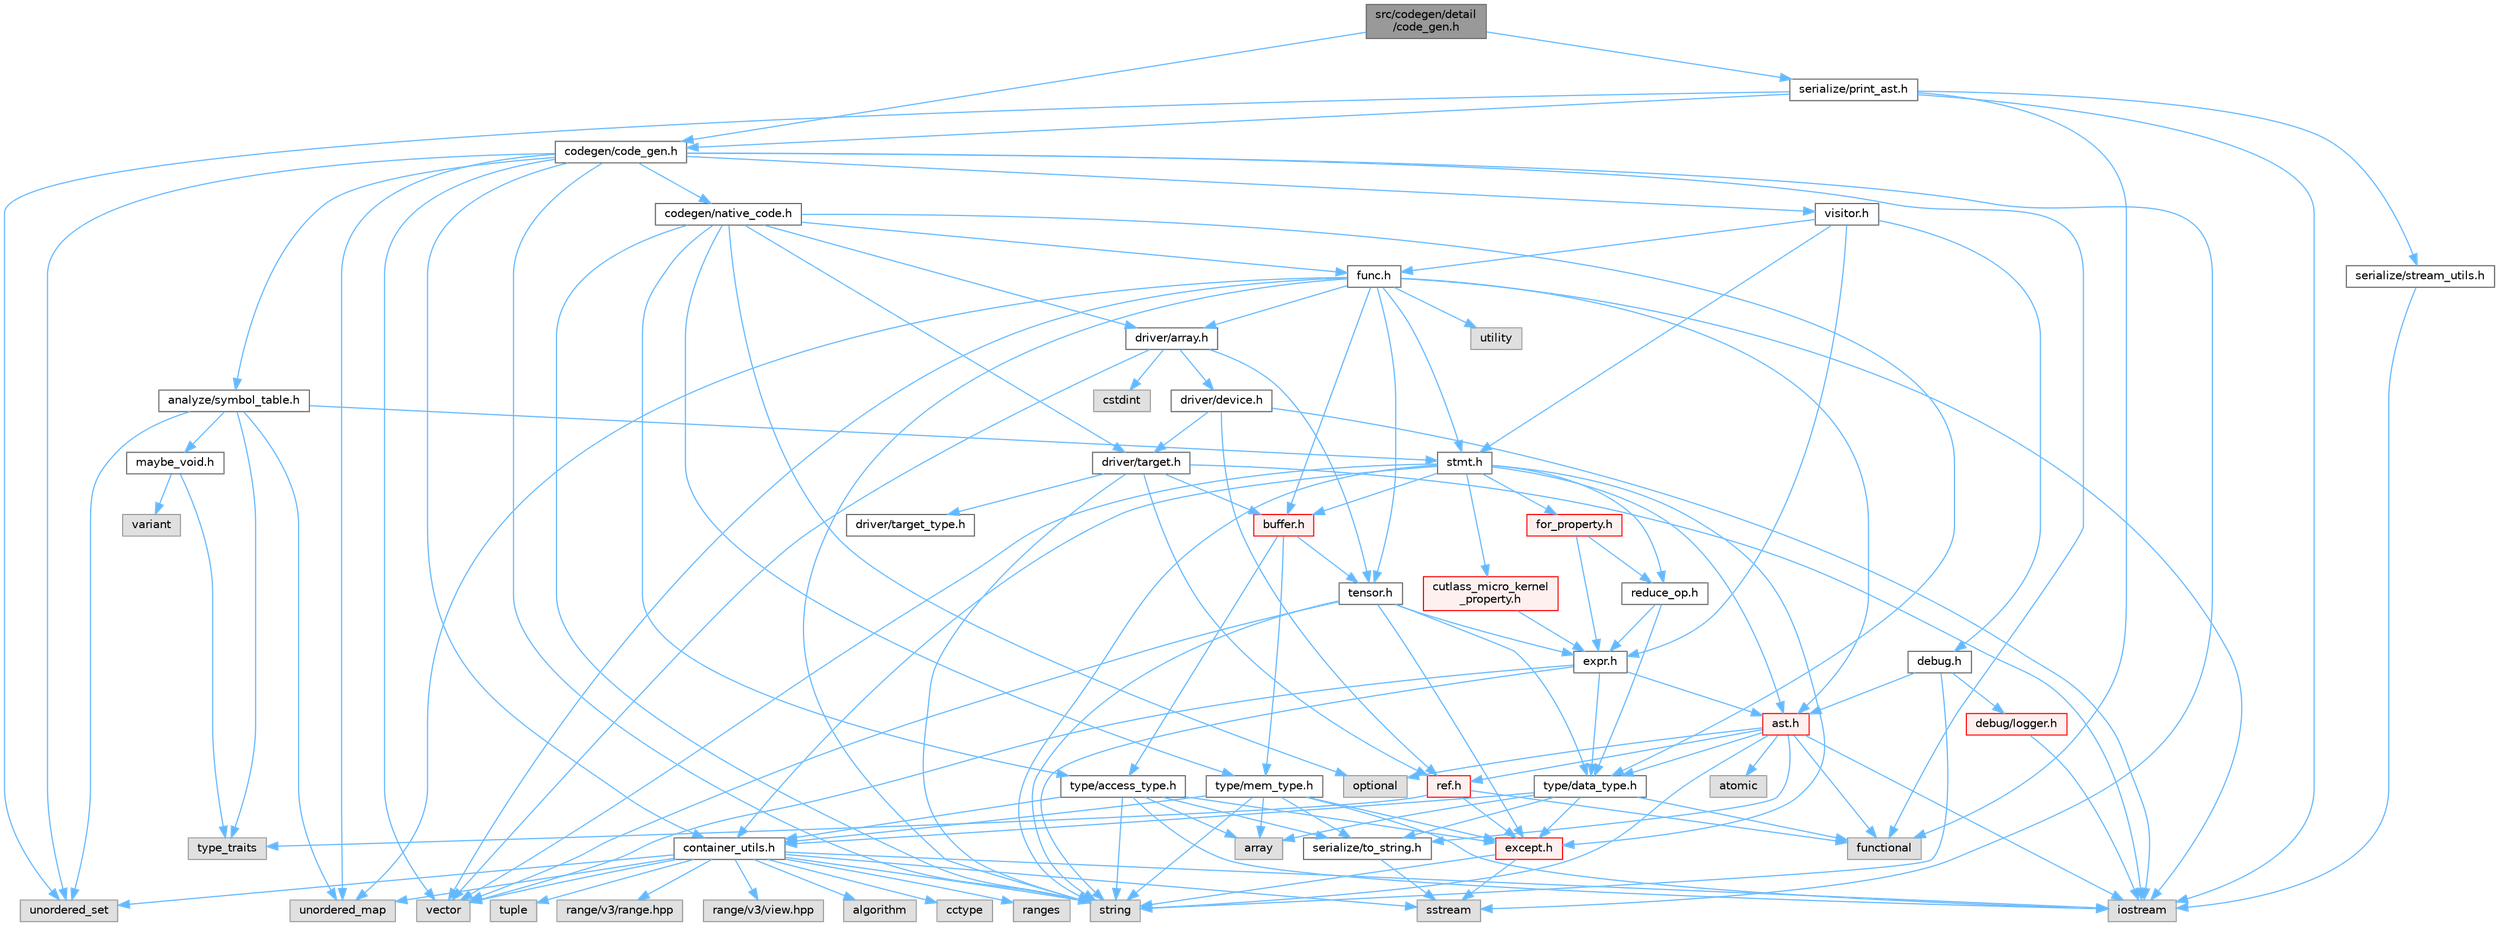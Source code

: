 digraph "src/codegen/detail/code_gen.h"
{
 // LATEX_PDF_SIZE
  bgcolor="transparent";
  edge [fontname=Helvetica,fontsize=10,labelfontname=Helvetica,labelfontsize=10];
  node [fontname=Helvetica,fontsize=10,shape=box,height=0.2,width=0.4];
  Node1 [label="src/codegen/detail\l/code_gen.h",height=0.2,width=0.4,color="gray40", fillcolor="grey60", style="filled", fontcolor="black",tooltip=" "];
  Node1 -> Node2 [color="steelblue1",style="solid"];
  Node2 [label="codegen/code_gen.h",height=0.2,width=0.4,color="grey40", fillcolor="white", style="filled",URL="$include_2codegen_2code__gen_8h.html",tooltip=" "];
  Node2 -> Node3 [color="steelblue1",style="solid"];
  Node3 [label="functional",height=0.2,width=0.4,color="grey60", fillcolor="#E0E0E0", style="filled",tooltip=" "];
  Node2 -> Node4 [color="steelblue1",style="solid"];
  Node4 [label="sstream",height=0.2,width=0.4,color="grey60", fillcolor="#E0E0E0", style="filled",tooltip=" "];
  Node2 -> Node5 [color="steelblue1",style="solid"];
  Node5 [label="string",height=0.2,width=0.4,color="grey60", fillcolor="#E0E0E0", style="filled",tooltip=" "];
  Node2 -> Node6 [color="steelblue1",style="solid"];
  Node6 [label="unordered_map",height=0.2,width=0.4,color="grey60", fillcolor="#E0E0E0", style="filled",tooltip=" "];
  Node2 -> Node7 [color="steelblue1",style="solid"];
  Node7 [label="unordered_set",height=0.2,width=0.4,color="grey60", fillcolor="#E0E0E0", style="filled",tooltip=" "];
  Node2 -> Node8 [color="steelblue1",style="solid"];
  Node8 [label="vector",height=0.2,width=0.4,color="grey60", fillcolor="#E0E0E0", style="filled",tooltip=" "];
  Node2 -> Node9 [color="steelblue1",style="solid"];
  Node9 [label="analyze/symbol_table.h",height=0.2,width=0.4,color="grey40", fillcolor="white", style="filled",URL="$symbol__table_8h.html",tooltip=" "];
  Node9 -> Node10 [color="steelblue1",style="solid"];
  Node10 [label="type_traits",height=0.2,width=0.4,color="grey60", fillcolor="#E0E0E0", style="filled",tooltip=" "];
  Node9 -> Node6 [color="steelblue1",style="solid"];
  Node9 -> Node7 [color="steelblue1",style="solid"];
  Node9 -> Node11 [color="steelblue1",style="solid"];
  Node11 [label="maybe_void.h",height=0.2,width=0.4,color="grey40", fillcolor="white", style="filled",URL="$maybe__void_8h.html",tooltip=" "];
  Node11 -> Node10 [color="steelblue1",style="solid"];
  Node11 -> Node12 [color="steelblue1",style="solid"];
  Node12 [label="variant",height=0.2,width=0.4,color="grey60", fillcolor="#E0E0E0", style="filled",tooltip=" "];
  Node9 -> Node13 [color="steelblue1",style="solid"];
  Node13 [label="stmt.h",height=0.2,width=0.4,color="grey40", fillcolor="white", style="filled",URL="$stmt_8h.html",tooltip=" "];
  Node13 -> Node5 [color="steelblue1",style="solid"];
  Node13 -> Node8 [color="steelblue1",style="solid"];
  Node13 -> Node14 [color="steelblue1",style="solid"];
  Node14 [label="ast.h",height=0.2,width=0.4,color="red", fillcolor="#FFF0F0", style="filled",URL="$ast_8h.html",tooltip=" "];
  Node14 -> Node15 [color="steelblue1",style="solid"];
  Node15 [label="atomic",height=0.2,width=0.4,color="grey60", fillcolor="#E0E0E0", style="filled",tooltip=" "];
  Node14 -> Node3 [color="steelblue1",style="solid"];
  Node14 -> Node16 [color="steelblue1",style="solid"];
  Node16 [label="iostream",height=0.2,width=0.4,color="grey60", fillcolor="#E0E0E0", style="filled",tooltip=" "];
  Node14 -> Node17 [color="steelblue1",style="solid"];
  Node17 [label="optional",height=0.2,width=0.4,color="grey60", fillcolor="#E0E0E0", style="filled",tooltip=" "];
  Node14 -> Node5 [color="steelblue1",style="solid"];
  Node14 -> Node23 [color="steelblue1",style="solid"];
  Node23 [label="ref.h",height=0.2,width=0.4,color="red", fillcolor="#FFF0F0", style="filled",URL="$ref_8h.html",tooltip=" "];
  Node23 -> Node3 [color="steelblue1",style="solid"];
  Node23 -> Node10 [color="steelblue1",style="solid"];
  Node23 -> Node28 [color="steelblue1",style="solid"];
  Node28 [label="except.h",height=0.2,width=0.4,color="red", fillcolor="#FFF0F0", style="filled",URL="$except_8h.html",tooltip=" "];
  Node28 -> Node4 [color="steelblue1",style="solid"];
  Node28 -> Node5 [color="steelblue1",style="solid"];
  Node14 -> Node30 [color="steelblue1",style="solid"];
  Node30 [label="serialize/to_string.h",height=0.2,width=0.4,color="grey40", fillcolor="white", style="filled",URL="$to__string_8h.html",tooltip=" "];
  Node30 -> Node4 [color="steelblue1",style="solid"];
  Node14 -> Node32 [color="steelblue1",style="solid"];
  Node32 [label="type/data_type.h",height=0.2,width=0.4,color="grey40", fillcolor="white", style="filled",URL="$data__type_8h.html",tooltip=" "];
  Node32 -> Node33 [color="steelblue1",style="solid"];
  Node33 [label="array",height=0.2,width=0.4,color="grey60", fillcolor="#E0E0E0", style="filled",tooltip=" "];
  Node32 -> Node3 [color="steelblue1",style="solid"];
  Node32 -> Node34 [color="steelblue1",style="solid"];
  Node34 [label="container_utils.h",height=0.2,width=0.4,color="grey40", fillcolor="white", style="filled",URL="$container__utils_8h.html",tooltip=" "];
  Node34 -> Node35 [color="steelblue1",style="solid"];
  Node35 [label="algorithm",height=0.2,width=0.4,color="grey60", fillcolor="#E0E0E0", style="filled",tooltip=" "];
  Node34 -> Node36 [color="steelblue1",style="solid"];
  Node36 [label="cctype",height=0.2,width=0.4,color="grey60", fillcolor="#E0E0E0", style="filled",tooltip=" "];
  Node34 -> Node16 [color="steelblue1",style="solid"];
  Node34 -> Node37 [color="steelblue1",style="solid"];
  Node37 [label="ranges",height=0.2,width=0.4,color="grey60", fillcolor="#E0E0E0", style="filled",tooltip=" "];
  Node34 -> Node4 [color="steelblue1",style="solid"];
  Node34 -> Node5 [color="steelblue1",style="solid"];
  Node34 -> Node38 [color="steelblue1",style="solid"];
  Node38 [label="tuple",height=0.2,width=0.4,color="grey60", fillcolor="#E0E0E0", style="filled",tooltip=" "];
  Node34 -> Node6 [color="steelblue1",style="solid"];
  Node34 -> Node7 [color="steelblue1",style="solid"];
  Node34 -> Node8 [color="steelblue1",style="solid"];
  Node34 -> Node39 [color="steelblue1",style="solid"];
  Node39 [label="range/v3/range.hpp",height=0.2,width=0.4,color="grey60", fillcolor="#E0E0E0", style="filled",tooltip=" "];
  Node34 -> Node40 [color="steelblue1",style="solid"];
  Node40 [label="range/v3/view.hpp",height=0.2,width=0.4,color="grey60", fillcolor="#E0E0E0", style="filled",tooltip=" "];
  Node32 -> Node28 [color="steelblue1",style="solid"];
  Node32 -> Node30 [color="steelblue1",style="solid"];
  Node13 -> Node41 [color="steelblue1",style="solid"];
  Node41 [label="buffer.h",height=0.2,width=0.4,color="red", fillcolor="#FFF0F0", style="filled",URL="$buffer_8h.html",tooltip=" "];
  Node41 -> Node42 [color="steelblue1",style="solid"];
  Node42 [label="tensor.h",height=0.2,width=0.4,color="grey40", fillcolor="white", style="filled",URL="$tensor_8h.html",tooltip=" "];
  Node42 -> Node5 [color="steelblue1",style="solid"];
  Node42 -> Node8 [color="steelblue1",style="solid"];
  Node42 -> Node28 [color="steelblue1",style="solid"];
  Node42 -> Node43 [color="steelblue1",style="solid"];
  Node43 [label="expr.h",height=0.2,width=0.4,color="grey40", fillcolor="white", style="filled",URL="$expr_8h.html",tooltip=" "];
  Node43 -> Node5 [color="steelblue1",style="solid"];
  Node43 -> Node8 [color="steelblue1",style="solid"];
  Node43 -> Node14 [color="steelblue1",style="solid"];
  Node43 -> Node32 [color="steelblue1",style="solid"];
  Node42 -> Node32 [color="steelblue1",style="solid"];
  Node41 -> Node44 [color="steelblue1",style="solid"];
  Node44 [label="type/access_type.h",height=0.2,width=0.4,color="grey40", fillcolor="white", style="filled",URL="$access__type_8h.html",tooltip=" "];
  Node44 -> Node33 [color="steelblue1",style="solid"];
  Node44 -> Node16 [color="steelblue1",style="solid"];
  Node44 -> Node5 [color="steelblue1",style="solid"];
  Node44 -> Node34 [color="steelblue1",style="solid"];
  Node44 -> Node28 [color="steelblue1",style="solid"];
  Node44 -> Node30 [color="steelblue1",style="solid"];
  Node41 -> Node45 [color="steelblue1",style="solid"];
  Node45 [label="type/mem_type.h",height=0.2,width=0.4,color="grey40", fillcolor="white", style="filled",URL="$mem__type_8h.html",tooltip=" "];
  Node45 -> Node33 [color="steelblue1",style="solid"];
  Node45 -> Node16 [color="steelblue1",style="solid"];
  Node45 -> Node5 [color="steelblue1",style="solid"];
  Node45 -> Node34 [color="steelblue1",style="solid"];
  Node45 -> Node28 [color="steelblue1",style="solid"];
  Node45 -> Node30 [color="steelblue1",style="solid"];
  Node13 -> Node34 [color="steelblue1",style="solid"];
  Node13 -> Node46 [color="steelblue1",style="solid"];
  Node46 [label="cutlass_micro_kernel\l_property.h",height=0.2,width=0.4,color="red", fillcolor="#FFF0F0", style="filled",URL="$cutlass__micro__kernel__property_8h.html",tooltip=" "];
  Node46 -> Node43 [color="steelblue1",style="solid"];
  Node13 -> Node28 [color="steelblue1",style="solid"];
  Node13 -> Node47 [color="steelblue1",style="solid"];
  Node47 [label="for_property.h",height=0.2,width=0.4,color="red", fillcolor="#FFF0F0", style="filled",URL="$for__property_8h.html",tooltip=" "];
  Node47 -> Node43 [color="steelblue1",style="solid"];
  Node47 -> Node50 [color="steelblue1",style="solid"];
  Node50 [label="reduce_op.h",height=0.2,width=0.4,color="grey40", fillcolor="white", style="filled",URL="$reduce__op_8h.html",tooltip=" "];
  Node50 -> Node43 [color="steelblue1",style="solid"];
  Node50 -> Node32 [color="steelblue1",style="solid"];
  Node13 -> Node50 [color="steelblue1",style="solid"];
  Node2 -> Node51 [color="steelblue1",style="solid"];
  Node51 [label="codegen/native_code.h",height=0.2,width=0.4,color="grey40", fillcolor="white", style="filled",URL="$native__code_8h.html",tooltip=" "];
  Node51 -> Node17 [color="steelblue1",style="solid"];
  Node51 -> Node5 [color="steelblue1",style="solid"];
  Node51 -> Node52 [color="steelblue1",style="solid"];
  Node52 [label="driver/array.h",height=0.2,width=0.4,color="grey40", fillcolor="white", style="filled",URL="$array_8h.html",tooltip=" "];
  Node52 -> Node26 [color="steelblue1",style="solid"];
  Node26 [label="cstdint",height=0.2,width=0.4,color="grey60", fillcolor="#E0E0E0", style="filled",tooltip=" "];
  Node52 -> Node8 [color="steelblue1",style="solid"];
  Node52 -> Node53 [color="steelblue1",style="solid"];
  Node53 [label="driver/device.h",height=0.2,width=0.4,color="grey40", fillcolor="white", style="filled",URL="$device_8h.html",tooltip=" "];
  Node53 -> Node16 [color="steelblue1",style="solid"];
  Node53 -> Node54 [color="steelblue1",style="solid"];
  Node54 [label="driver/target.h",height=0.2,width=0.4,color="grey40", fillcolor="white", style="filled",URL="$target_8h.html",tooltip=" "];
  Node54 -> Node16 [color="steelblue1",style="solid"];
  Node54 -> Node5 [color="steelblue1",style="solid"];
  Node54 -> Node41 [color="steelblue1",style="solid"];
  Node54 -> Node55 [color="steelblue1",style="solid"];
  Node55 [label="driver/target_type.h",height=0.2,width=0.4,color="grey40", fillcolor="white", style="filled",URL="$target__type_8h.html",tooltip=" "];
  Node54 -> Node23 [color="steelblue1",style="solid"];
  Node53 -> Node23 [color="steelblue1",style="solid"];
  Node52 -> Node42 [color="steelblue1",style="solid"];
  Node51 -> Node54 [color="steelblue1",style="solid"];
  Node51 -> Node56 [color="steelblue1",style="solid"];
  Node56 [label="func.h",height=0.2,width=0.4,color="grey40", fillcolor="white", style="filled",URL="$func_8h.html",tooltip=" "];
  Node56 -> Node16 [color="steelblue1",style="solid"];
  Node56 -> Node5 [color="steelblue1",style="solid"];
  Node56 -> Node6 [color="steelblue1",style="solid"];
  Node56 -> Node57 [color="steelblue1",style="solid"];
  Node57 [label="utility",height=0.2,width=0.4,color="grey60", fillcolor="#E0E0E0", style="filled",tooltip=" "];
  Node56 -> Node8 [color="steelblue1",style="solid"];
  Node56 -> Node14 [color="steelblue1",style="solid"];
  Node56 -> Node41 [color="steelblue1",style="solid"];
  Node56 -> Node52 [color="steelblue1",style="solid"];
  Node56 -> Node13 [color="steelblue1",style="solid"];
  Node56 -> Node42 [color="steelblue1",style="solid"];
  Node51 -> Node44 [color="steelblue1",style="solid"];
  Node51 -> Node32 [color="steelblue1",style="solid"];
  Node51 -> Node45 [color="steelblue1",style="solid"];
  Node2 -> Node34 [color="steelblue1",style="solid"];
  Node2 -> Node58 [color="steelblue1",style="solid"];
  Node58 [label="visitor.h",height=0.2,width=0.4,color="grey40", fillcolor="white", style="filled",URL="$visitor_8h.html",tooltip=" "];
  Node58 -> Node59 [color="steelblue1",style="solid"];
  Node59 [label="debug.h",height=0.2,width=0.4,color="grey40", fillcolor="white", style="filled",URL="$debug_8h.html",tooltip=" "];
  Node59 -> Node5 [color="steelblue1",style="solid"];
  Node59 -> Node14 [color="steelblue1",style="solid"];
  Node59 -> Node60 [color="steelblue1",style="solid"];
  Node60 [label="debug/logger.h",height=0.2,width=0.4,color="red", fillcolor="#FFF0F0", style="filled",URL="$logger_8h.html",tooltip=" "];
  Node60 -> Node16 [color="steelblue1",style="solid"];
  Node58 -> Node43 [color="steelblue1",style="solid"];
  Node58 -> Node56 [color="steelblue1",style="solid"];
  Node58 -> Node13 [color="steelblue1",style="solid"];
  Node1 -> Node63 [color="steelblue1",style="solid"];
  Node63 [label="serialize/print_ast.h",height=0.2,width=0.4,color="grey40", fillcolor="white", style="filled",URL="$print__ast_8h.html",tooltip=" "];
  Node63 -> Node3 [color="steelblue1",style="solid"];
  Node63 -> Node16 [color="steelblue1",style="solid"];
  Node63 -> Node7 [color="steelblue1",style="solid"];
  Node63 -> Node2 [color="steelblue1",style="solid"];
  Node63 -> Node20 [color="steelblue1",style="solid"];
  Node20 [label="serialize/stream_utils.h",height=0.2,width=0.4,color="grey40", fillcolor="white", style="filled",URL="$stream__utils_8h.html",tooltip=" "];
  Node20 -> Node16 [color="steelblue1",style="solid"];
}
